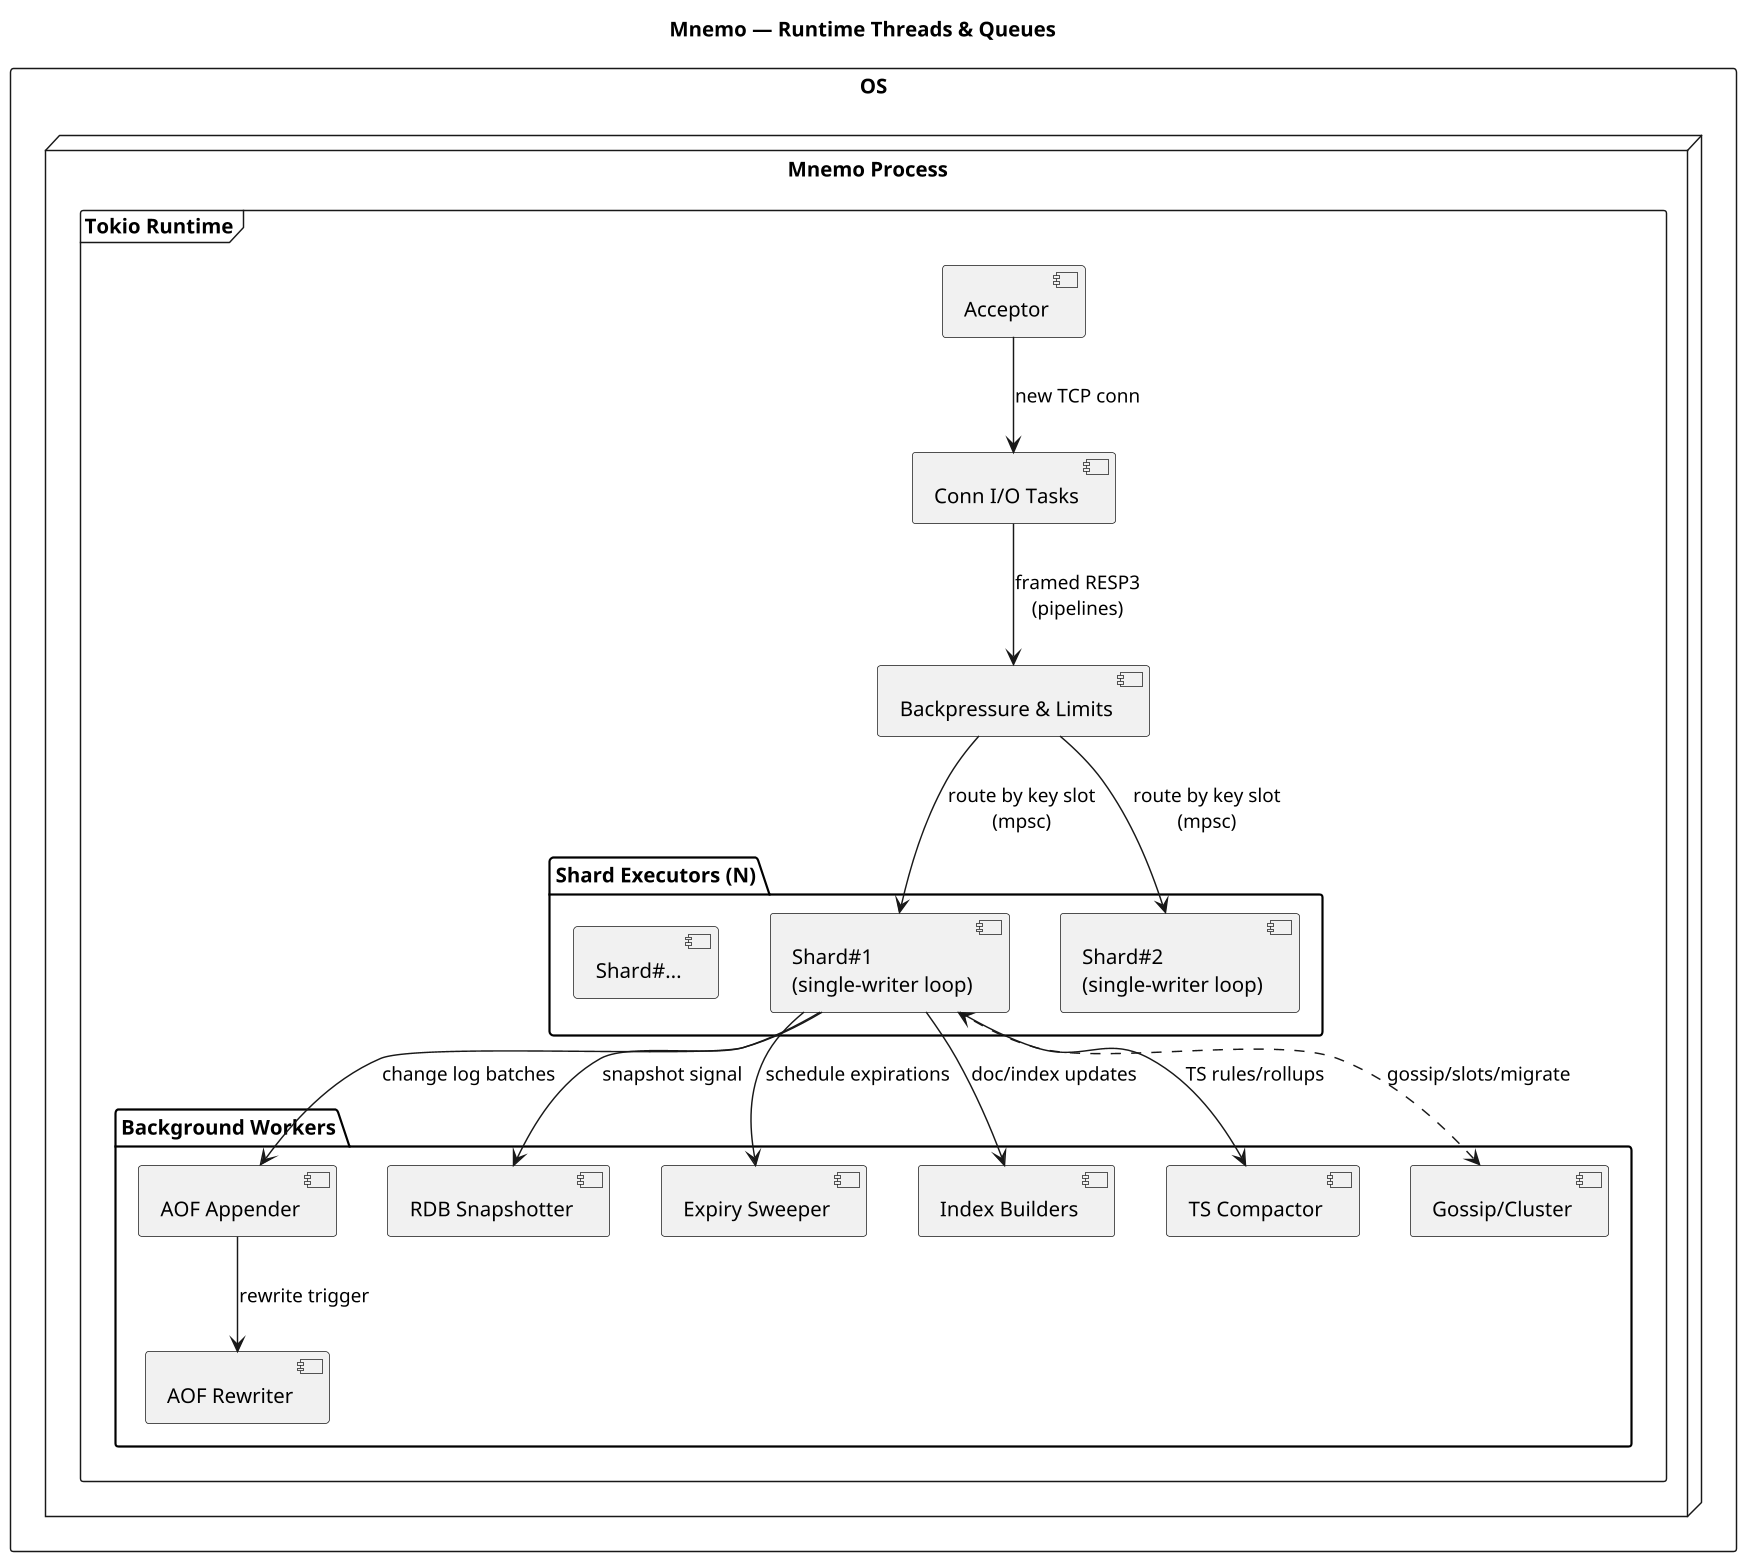 @startuml
title Mnemo — Runtime Threads & Queues

skinparam shadowing false
skinparam dpi 140

rectangle "OS" {
  node "Mnemo Process" {
    frame "Tokio Runtime" {
      [Acceptor] as Acceptor
      [Conn I/O Tasks] as IO
      [Backpressure & Limits] as BP

      package "Shard Executors (N)" {
        [Shard#1\n(single-writer loop)] as S1
        [Shard#2\n(single-writer loop)] as S2
        [Shard#...]
      }

      package "Background Workers" {
        [AOF Appender] as AOFW
        [AOF Rewriter] as AOFWR
        [RDB Snapshotter] as RDBW
        [Expiry Sweeper] as EXPW
        [Index Builders] as IDXW
        [TS Compactor] as TSCW
        [Gossip/Cluster] as CLUW
      }
    }
  }
}

Acceptor --> IO : new TCP conn
IO --> BP : framed RESP3\n(pipelines)
BP --> S1 : route by key slot\n(mpsc)
BP --> S2 : route by key slot\n(mpsc)
S1 --> AOFW : change log batches
AOFW --> AOFWR : rewrite trigger
S1 --> RDBW : snapshot signal
S1 --> IDXW : doc/index updates
S1 --> EXPW : schedule expirations
S1 --> TSCW : TS rules/rollups
CLUW <..> S1 : gossip/slots/migrate

@enduml
